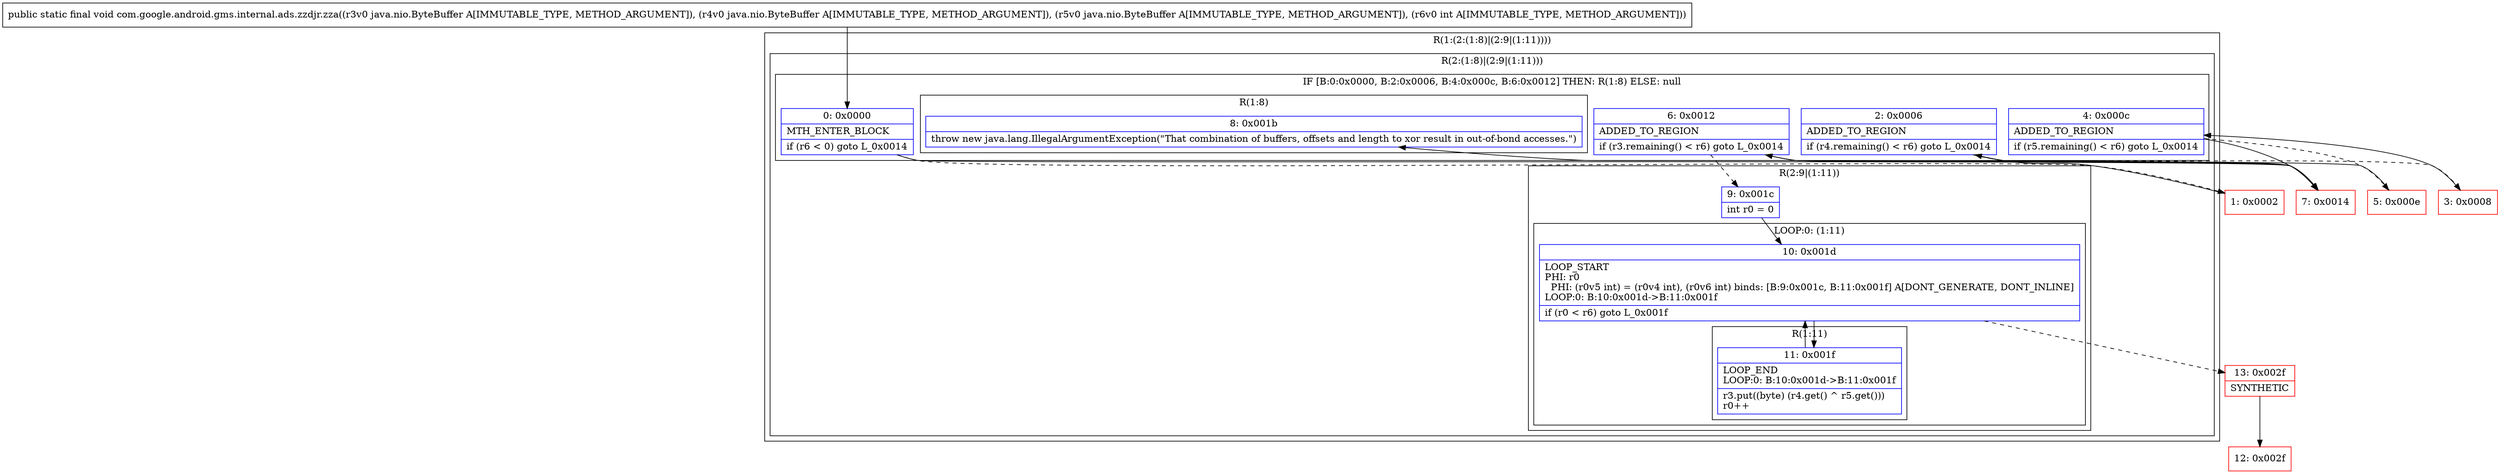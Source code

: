 digraph "CFG forcom.google.android.gms.internal.ads.zzdjr.zza(Ljava\/nio\/ByteBuffer;Ljava\/nio\/ByteBuffer;Ljava\/nio\/ByteBuffer;I)V" {
subgraph cluster_Region_1488597978 {
label = "R(1:(2:(1:8)|(2:9|(1:11))))";
node [shape=record,color=blue];
subgraph cluster_Region_831453615 {
label = "R(2:(1:8)|(2:9|(1:11)))";
node [shape=record,color=blue];
subgraph cluster_IfRegion_1447717698 {
label = "IF [B:0:0x0000, B:2:0x0006, B:4:0x000c, B:6:0x0012] THEN: R(1:8) ELSE: null";
node [shape=record,color=blue];
Node_0 [shape=record,label="{0\:\ 0x0000|MTH_ENTER_BLOCK\l|if (r6 \< 0) goto L_0x0014\l}"];
Node_2 [shape=record,label="{2\:\ 0x0006|ADDED_TO_REGION\l|if (r4.remaining() \< r6) goto L_0x0014\l}"];
Node_4 [shape=record,label="{4\:\ 0x000c|ADDED_TO_REGION\l|if (r5.remaining() \< r6) goto L_0x0014\l}"];
Node_6 [shape=record,label="{6\:\ 0x0012|ADDED_TO_REGION\l|if (r3.remaining() \< r6) goto L_0x0014\l}"];
subgraph cluster_Region_62177057 {
label = "R(1:8)";
node [shape=record,color=blue];
Node_8 [shape=record,label="{8\:\ 0x001b|throw new java.lang.IllegalArgumentException(\"That combination of buffers, offsets and length to xor result in out\-of\-bond accesses.\")\l}"];
}
}
subgraph cluster_Region_2114431756 {
label = "R(2:9|(1:11))";
node [shape=record,color=blue];
Node_9 [shape=record,label="{9\:\ 0x001c|int r0 = 0\l}"];
subgraph cluster_LoopRegion_1688377686 {
label = "LOOP:0: (1:11)";
node [shape=record,color=blue];
Node_10 [shape=record,label="{10\:\ 0x001d|LOOP_START\lPHI: r0 \l  PHI: (r0v5 int) = (r0v4 int), (r0v6 int) binds: [B:9:0x001c, B:11:0x001f] A[DONT_GENERATE, DONT_INLINE]\lLOOP:0: B:10:0x001d\-\>B:11:0x001f\l|if (r0 \< r6) goto L_0x001f\l}"];
subgraph cluster_Region_1160861913 {
label = "R(1:11)";
node [shape=record,color=blue];
Node_11 [shape=record,label="{11\:\ 0x001f|LOOP_END\lLOOP:0: B:10:0x001d\-\>B:11:0x001f\l|r3.put((byte) (r4.get() ^ r5.get()))\lr0++\l}"];
}
}
}
}
}
Node_1 [shape=record,color=red,label="{1\:\ 0x0002}"];
Node_3 [shape=record,color=red,label="{3\:\ 0x0008}"];
Node_5 [shape=record,color=red,label="{5\:\ 0x000e}"];
Node_7 [shape=record,color=red,label="{7\:\ 0x0014}"];
Node_12 [shape=record,color=red,label="{12\:\ 0x002f}"];
Node_13 [shape=record,color=red,label="{13\:\ 0x002f|SYNTHETIC\l}"];
MethodNode[shape=record,label="{public static final void com.google.android.gms.internal.ads.zzdjr.zza((r3v0 java.nio.ByteBuffer A[IMMUTABLE_TYPE, METHOD_ARGUMENT]), (r4v0 java.nio.ByteBuffer A[IMMUTABLE_TYPE, METHOD_ARGUMENT]), (r5v0 java.nio.ByteBuffer A[IMMUTABLE_TYPE, METHOD_ARGUMENT]), (r6v0 int A[IMMUTABLE_TYPE, METHOD_ARGUMENT])) }"];
MethodNode -> Node_0;
Node_0 -> Node_1[style=dashed];
Node_0 -> Node_7;
Node_2 -> Node_3[style=dashed];
Node_2 -> Node_7;
Node_4 -> Node_5[style=dashed];
Node_4 -> Node_7;
Node_6 -> Node_7;
Node_6 -> Node_9[style=dashed];
Node_9 -> Node_10;
Node_10 -> Node_11;
Node_10 -> Node_13[style=dashed];
Node_11 -> Node_10;
Node_1 -> Node_2;
Node_3 -> Node_4;
Node_5 -> Node_6;
Node_7 -> Node_8;
Node_13 -> Node_12;
}

